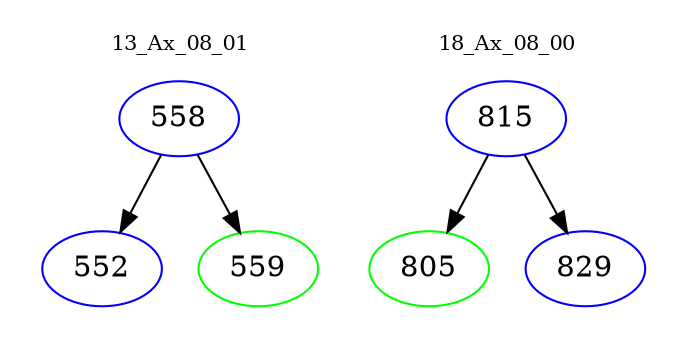 digraph{
subgraph cluster_0 {
color = white
label = "13_Ax_08_01";
fontsize=10;
T0_558 [label="558", color="blue"]
T0_558 -> T0_552 [color="black"]
T0_552 [label="552", color="blue"]
T0_558 -> T0_559 [color="black"]
T0_559 [label="559", color="green"]
}
subgraph cluster_1 {
color = white
label = "18_Ax_08_00";
fontsize=10;
T1_815 [label="815", color="blue"]
T1_815 -> T1_805 [color="black"]
T1_805 [label="805", color="green"]
T1_815 -> T1_829 [color="black"]
T1_829 [label="829", color="blue"]
}
}
